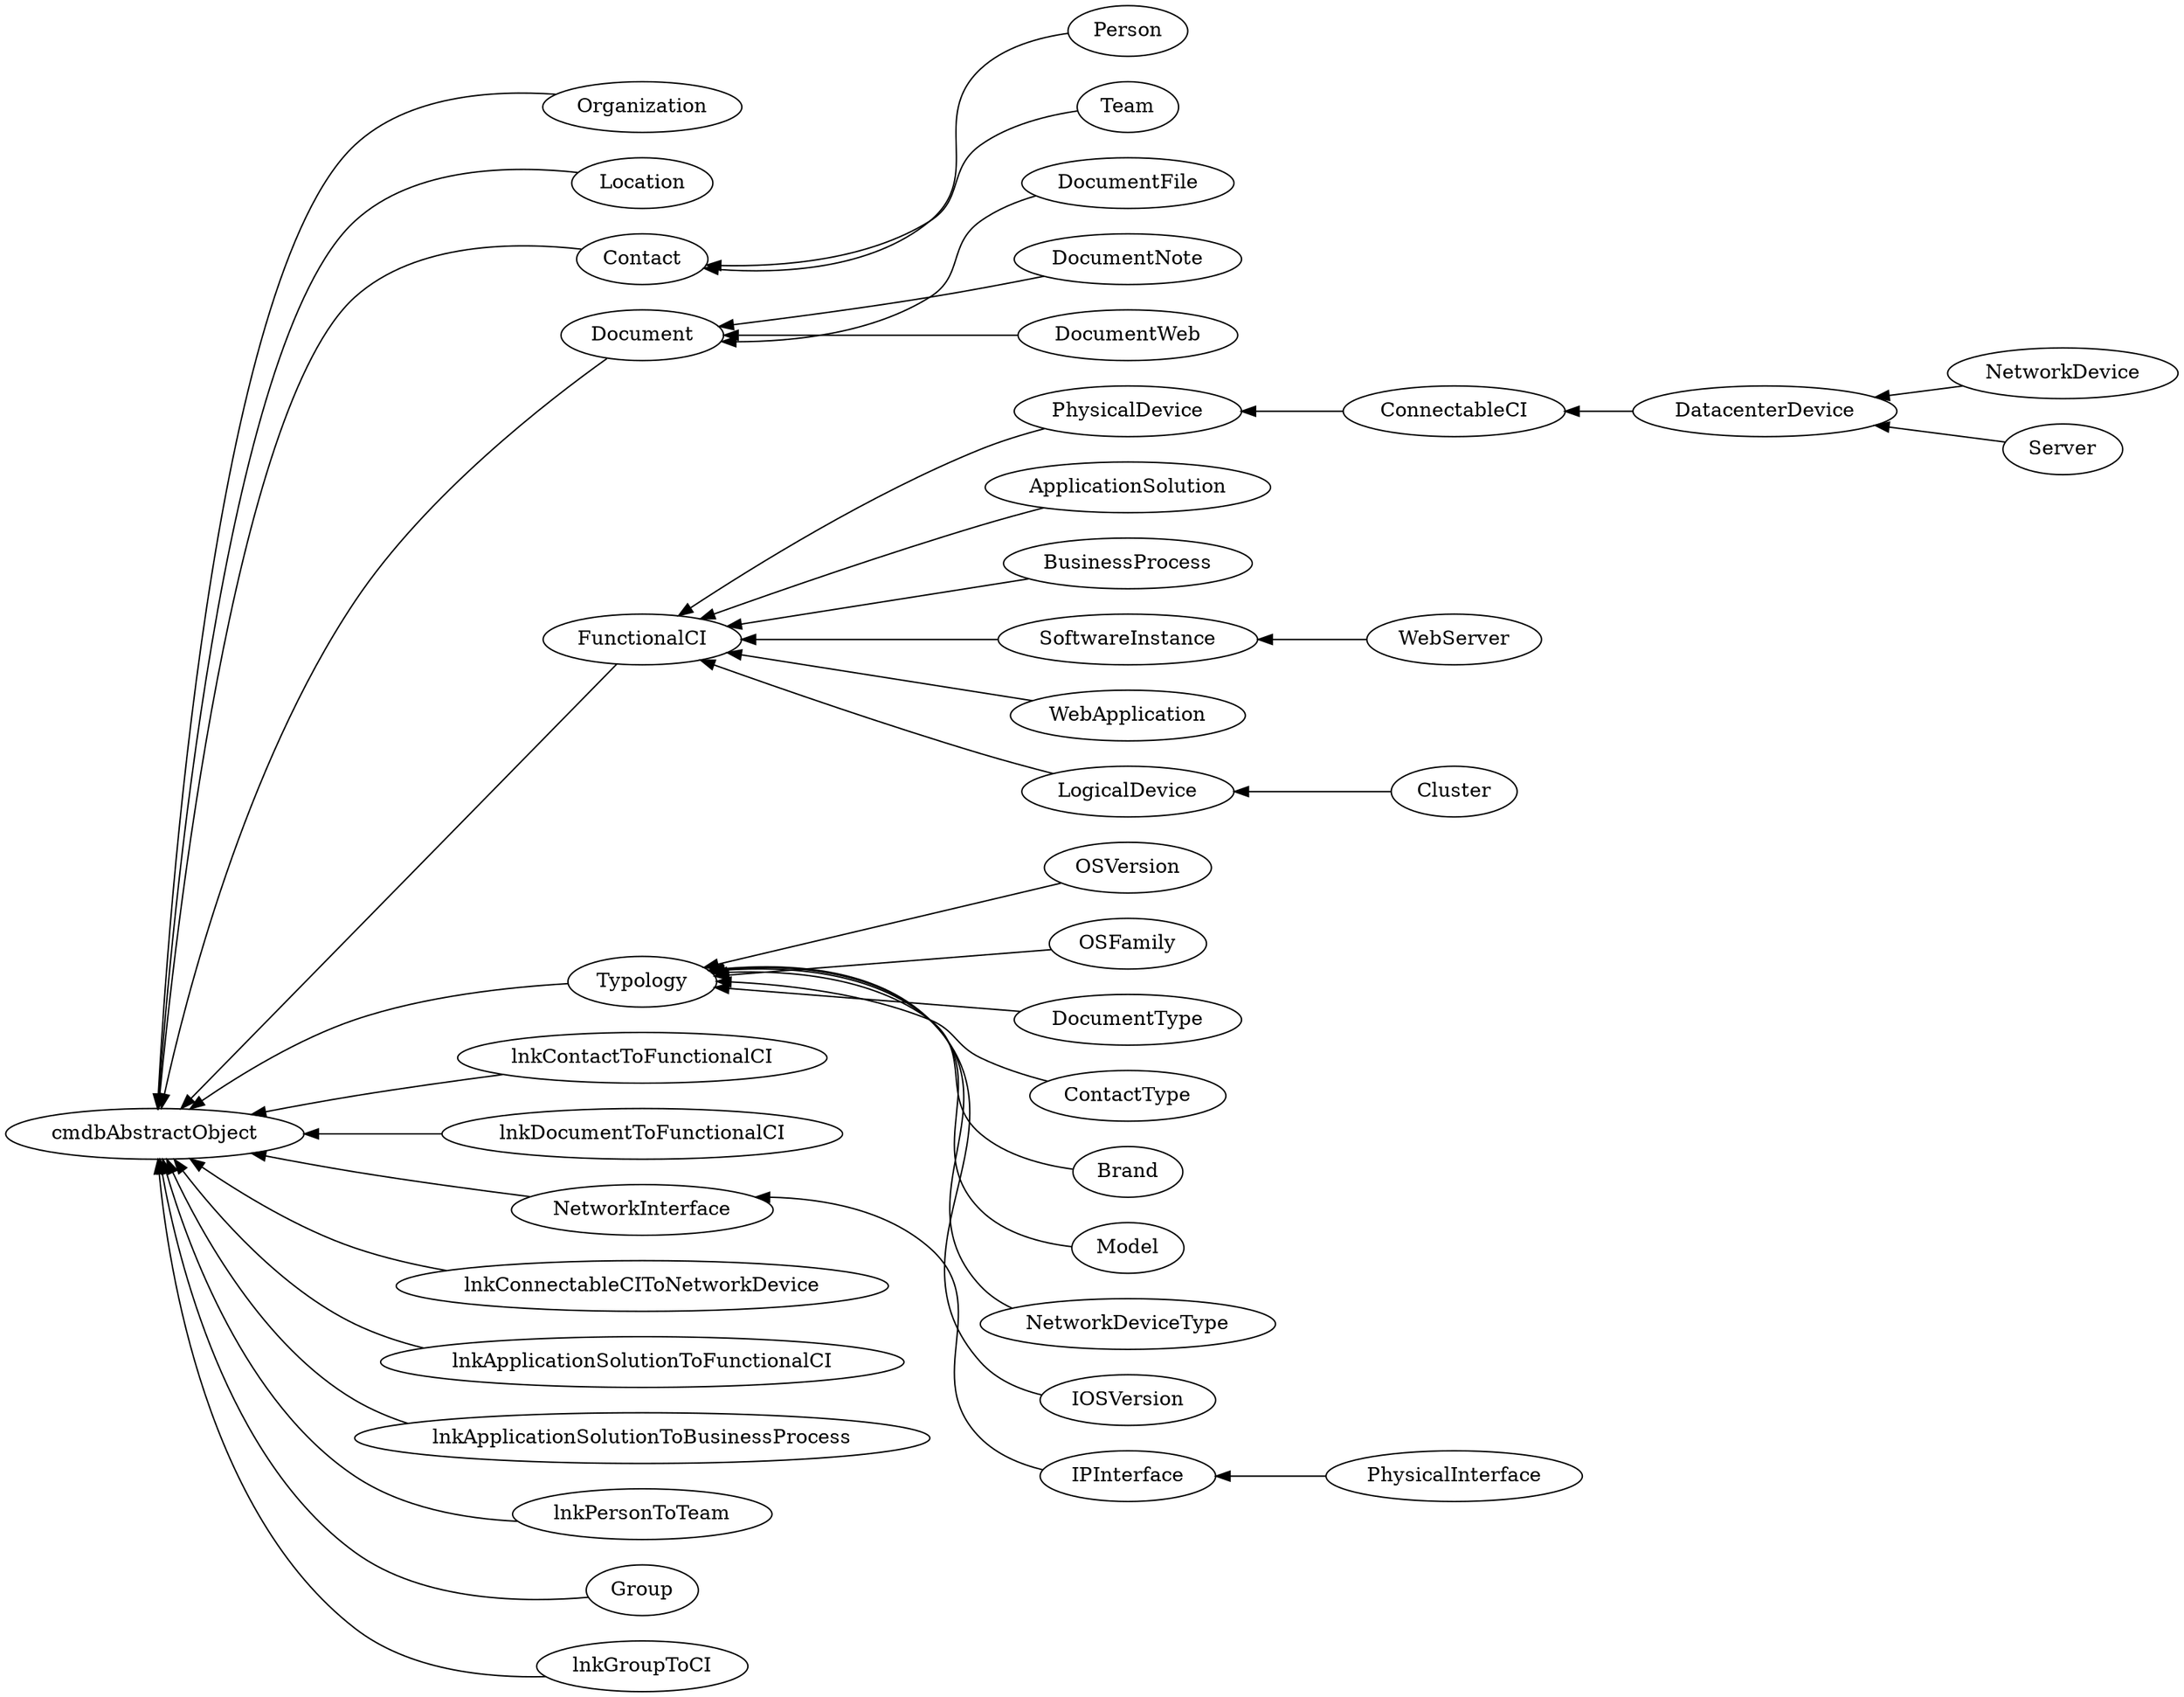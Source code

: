 digraph G{
rankdir=RL
Organization->cmdbAbstractObject
Location->cmdbAbstractObject
Contact->cmdbAbstractObject
Person->Contact
Team->Contact
Document->cmdbAbstractObject
DocumentFile->Document
DocumentNote->Document
DocumentWeb->Document
FunctionalCI->cmdbAbstractObject
PhysicalDevice->FunctionalCI
ConnectableCI->PhysicalDevice
DatacenterDevice->ConnectableCI
NetworkDevice->DatacenterDevice
Server->DatacenterDevice
ApplicationSolution->FunctionalCI
BusinessProcess->FunctionalCI
SoftwareInstance->FunctionalCI
WebServer->SoftwareInstance
WebApplication->FunctionalCI
Typology->cmdbAbstractObject
OSVersion->Typology
OSFamily->Typology
DocumentType->Typology
ContactType->Typology
Brand->Typology
Model->Typology
NetworkDeviceType->Typology
IOSVersion->Typology
lnkContactToFunctionalCI->cmdbAbstractObject
lnkDocumentToFunctionalCI->cmdbAbstractObject
NetworkInterface->cmdbAbstractObject
IPInterface->NetworkInterface
PhysicalInterface->IPInterface
lnkConnectableCIToNetworkDevice->cmdbAbstractObject
lnkApplicationSolutionToFunctionalCI->cmdbAbstractObject
lnkApplicationSolutionToBusinessProcess->cmdbAbstractObject
lnkPersonToTeam->cmdbAbstractObject
Group->cmdbAbstractObject
lnkGroupToCI->cmdbAbstractObject
LogicalDevice->FunctionalCI
Cluster->LogicalDevice
}
